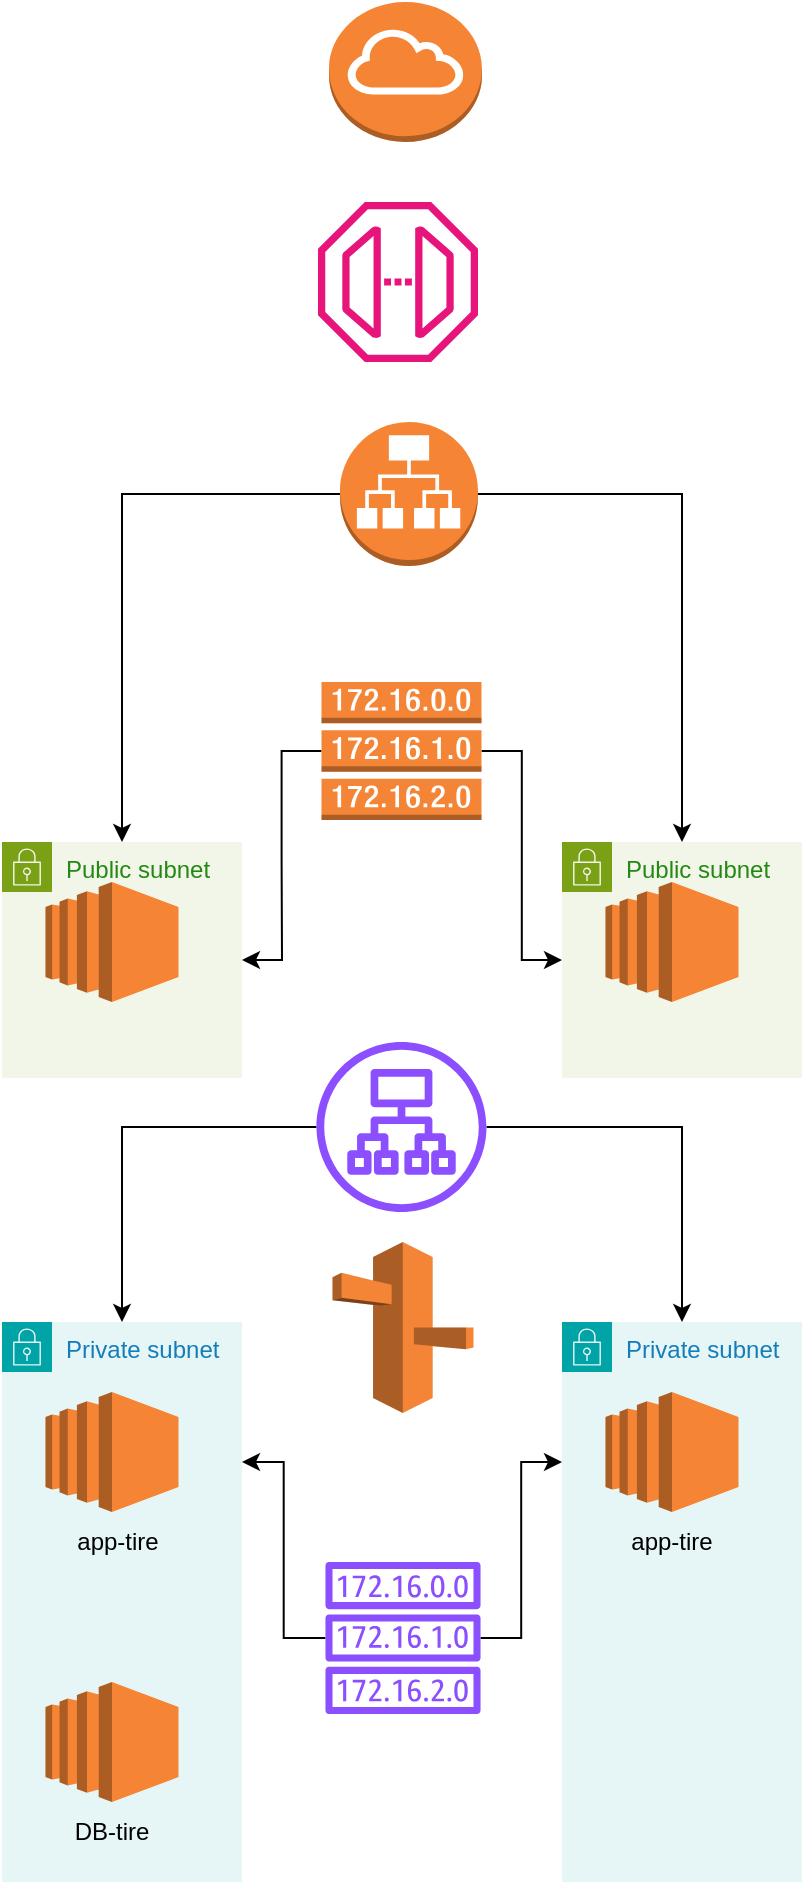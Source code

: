 <mxfile version="22.1.5" type="github">
  <diagram name="Page-1" id="aRuCgZtnoSvNG3mgIwN0">
    <mxGraphModel dx="1272" dy="808" grid="1" gridSize="10" guides="1" tooltips="1" connect="1" arrows="1" fold="1" page="1" pageScale="1" pageWidth="827" pageHeight="1169" math="0" shadow="0">
      <root>
        <mxCell id="0" />
        <mxCell id="1" parent="0" />
        <mxCell id="OuUVu_Vu5AfZQE2cV6rP-22" value="Public subnet" style="points=[[0,0],[0.25,0],[0.5,0],[0.75,0],[1,0],[1,0.25],[1,0.5],[1,0.75],[1,1],[0.75,1],[0.5,1],[0.25,1],[0,1],[0,0.75],[0,0.5],[0,0.25]];outlineConnect=0;gradientColor=none;html=1;whiteSpace=wrap;fontSize=12;fontStyle=0;container=1;pointerEvents=0;collapsible=0;recursiveResize=0;shape=mxgraph.aws4.group;grIcon=mxgraph.aws4.group_security_group;grStroke=0;strokeColor=#7AA116;fillColor=#F2F6E8;verticalAlign=top;align=left;spacingLeft=30;fontColor=#248814;dashed=0;" vertex="1" parent="1">
          <mxGeometry x="240" y="560" width="120" height="118" as="geometry" />
        </mxCell>
        <mxCell id="OuUVu_Vu5AfZQE2cV6rP-30" value="" style="outlineConnect=0;dashed=0;verticalLabelPosition=bottom;verticalAlign=top;align=center;html=1;shape=mxgraph.aws3.ec2;fillColor=#F58534;gradientColor=none;" vertex="1" parent="OuUVu_Vu5AfZQE2cV6rP-22">
          <mxGeometry x="21.75" y="20" width="66.5" height="60" as="geometry" />
        </mxCell>
        <mxCell id="OuUVu_Vu5AfZQE2cV6rP-23" value="Public subnet" style="points=[[0,0],[0.25,0],[0.5,0],[0.75,0],[1,0],[1,0.25],[1,0.5],[1,0.75],[1,1],[0.75,1],[0.5,1],[0.25,1],[0,1],[0,0.75],[0,0.5],[0,0.25]];outlineConnect=0;gradientColor=none;html=1;whiteSpace=wrap;fontSize=12;fontStyle=0;container=1;pointerEvents=0;collapsible=0;recursiveResize=0;shape=mxgraph.aws4.group;grIcon=mxgraph.aws4.group_security_group;grStroke=0;strokeColor=#7AA116;fillColor=#F2F6E8;verticalAlign=top;align=left;spacingLeft=30;fontColor=#248814;dashed=0;" vertex="1" parent="1">
          <mxGeometry x="520" y="560" width="120" height="118" as="geometry" />
        </mxCell>
        <mxCell id="OuUVu_Vu5AfZQE2cV6rP-33" value="" style="outlineConnect=0;dashed=0;verticalLabelPosition=bottom;verticalAlign=top;align=center;html=1;shape=mxgraph.aws3.ec2;fillColor=#F58534;gradientColor=none;" vertex="1" parent="OuUVu_Vu5AfZQE2cV6rP-23">
          <mxGeometry x="21.75" y="20" width="66.5" height="60" as="geometry" />
        </mxCell>
        <mxCell id="OuUVu_Vu5AfZQE2cV6rP-24" value="Private subnet" style="points=[[0,0],[0.25,0],[0.5,0],[0.75,0],[1,0],[1,0.25],[1,0.5],[1,0.75],[1,1],[0.75,1],[0.5,1],[0.25,1],[0,1],[0,0.75],[0,0.5],[0,0.25]];outlineConnect=0;gradientColor=none;html=1;whiteSpace=wrap;fontSize=12;fontStyle=0;container=1;pointerEvents=0;collapsible=0;recursiveResize=0;shape=mxgraph.aws4.group;grIcon=mxgraph.aws4.group_security_group;grStroke=0;strokeColor=#00A4A6;fillColor=#E6F6F7;verticalAlign=top;align=left;spacingLeft=30;fontColor=#147EBA;dashed=0;" vertex="1" parent="1">
          <mxGeometry x="240" y="800" width="120" height="280" as="geometry" />
        </mxCell>
        <mxCell id="OuUVu_Vu5AfZQE2cV6rP-31" value="" style="outlineConnect=0;dashed=0;verticalLabelPosition=bottom;verticalAlign=top;align=center;html=1;shape=mxgraph.aws3.ec2;fillColor=#F58534;gradientColor=none;" vertex="1" parent="OuUVu_Vu5AfZQE2cV6rP-24">
          <mxGeometry x="21.75" y="35" width="66.5" height="60" as="geometry" />
        </mxCell>
        <mxCell id="OuUVu_Vu5AfZQE2cV6rP-32" value="" style="outlineConnect=0;dashed=0;verticalLabelPosition=bottom;verticalAlign=top;align=center;html=1;shape=mxgraph.aws3.ec2;fillColor=#F58534;gradientColor=none;" vertex="1" parent="OuUVu_Vu5AfZQE2cV6rP-24">
          <mxGeometry x="21.75" y="180" width="66.5" height="60" as="geometry" />
        </mxCell>
        <mxCell id="OuUVu_Vu5AfZQE2cV6rP-40" value="app-tire" style="text;html=1;strokeColor=none;fillColor=none;align=center;verticalAlign=middle;whiteSpace=wrap;rounded=0;" vertex="1" parent="OuUVu_Vu5AfZQE2cV6rP-24">
          <mxGeometry x="28.25" y="95" width="60" height="30" as="geometry" />
        </mxCell>
        <mxCell id="OuUVu_Vu5AfZQE2cV6rP-42" value="DB-tire" style="text;html=1;strokeColor=none;fillColor=none;align=center;verticalAlign=middle;whiteSpace=wrap;rounded=0;" vertex="1" parent="OuUVu_Vu5AfZQE2cV6rP-24">
          <mxGeometry x="25" y="240" width="60" height="30" as="geometry" />
        </mxCell>
        <mxCell id="OuUVu_Vu5AfZQE2cV6rP-25" value="Private subnet" style="points=[[0,0],[0.25,0],[0.5,0],[0.75,0],[1,0],[1,0.25],[1,0.5],[1,0.75],[1,1],[0.75,1],[0.5,1],[0.25,1],[0,1],[0,0.75],[0,0.5],[0,0.25]];outlineConnect=0;gradientColor=none;html=1;whiteSpace=wrap;fontSize=12;fontStyle=0;container=1;pointerEvents=0;collapsible=0;recursiveResize=0;shape=mxgraph.aws4.group;grIcon=mxgraph.aws4.group_security_group;grStroke=0;strokeColor=#00A4A6;fillColor=#E6F6F7;verticalAlign=top;align=left;spacingLeft=30;fontColor=#147EBA;dashed=0;" vertex="1" parent="1">
          <mxGeometry x="520" y="800" width="120" height="280" as="geometry" />
        </mxCell>
        <mxCell id="OuUVu_Vu5AfZQE2cV6rP-34" value="" style="outlineConnect=0;dashed=0;verticalLabelPosition=bottom;verticalAlign=top;align=center;html=1;shape=mxgraph.aws3.ec2;fillColor=#F58534;gradientColor=none;" vertex="1" parent="OuUVu_Vu5AfZQE2cV6rP-25">
          <mxGeometry x="21.75" y="35" width="66.5" height="60" as="geometry" />
        </mxCell>
        <mxCell id="OuUVu_Vu5AfZQE2cV6rP-39" value="app-tire" style="text;html=1;strokeColor=none;fillColor=none;align=center;verticalAlign=middle;whiteSpace=wrap;rounded=0;" vertex="1" parent="OuUVu_Vu5AfZQE2cV6rP-25">
          <mxGeometry x="25" y="95" width="60" height="30" as="geometry" />
        </mxCell>
        <mxCell id="OuUVu_Vu5AfZQE2cV6rP-55" style="edgeStyle=orthogonalEdgeStyle;rounded=0;orthogonalLoop=1;jettySize=auto;html=1;entryX=1;entryY=0.5;entryDx=0;entryDy=0;" edge="1" parent="1" source="OuUVu_Vu5AfZQE2cV6rP-26" target="OuUVu_Vu5AfZQE2cV6rP-22">
          <mxGeometry relative="1" as="geometry" />
        </mxCell>
        <mxCell id="OuUVu_Vu5AfZQE2cV6rP-56" style="edgeStyle=orthogonalEdgeStyle;rounded=0;orthogonalLoop=1;jettySize=auto;html=1;entryX=0;entryY=0.5;entryDx=0;entryDy=0;" edge="1" parent="1" source="OuUVu_Vu5AfZQE2cV6rP-26" target="OuUVu_Vu5AfZQE2cV6rP-23">
          <mxGeometry relative="1" as="geometry" />
        </mxCell>
        <mxCell id="OuUVu_Vu5AfZQE2cV6rP-26" value="" style="outlineConnect=0;dashed=0;verticalLabelPosition=bottom;verticalAlign=top;align=center;html=1;shape=mxgraph.aws3.route_table;fillColor=#F58536;gradientColor=none;" vertex="1" parent="1">
          <mxGeometry x="399.75" y="480" width="80" height="69" as="geometry" />
        </mxCell>
        <mxCell id="OuUVu_Vu5AfZQE2cV6rP-53" style="edgeStyle=orthogonalEdgeStyle;rounded=0;orthogonalLoop=1;jettySize=auto;html=1;entryX=1;entryY=0.25;entryDx=0;entryDy=0;" edge="1" parent="1" source="OuUVu_Vu5AfZQE2cV6rP-27" target="OuUVu_Vu5AfZQE2cV6rP-24">
          <mxGeometry relative="1" as="geometry" />
        </mxCell>
        <mxCell id="OuUVu_Vu5AfZQE2cV6rP-54" style="edgeStyle=orthogonalEdgeStyle;rounded=0;orthogonalLoop=1;jettySize=auto;html=1;entryX=0;entryY=0.25;entryDx=0;entryDy=0;" edge="1" parent="1" source="OuUVu_Vu5AfZQE2cV6rP-27" target="OuUVu_Vu5AfZQE2cV6rP-25">
          <mxGeometry relative="1" as="geometry" />
        </mxCell>
        <mxCell id="OuUVu_Vu5AfZQE2cV6rP-27" value="" style="sketch=0;outlineConnect=0;fontColor=#232F3E;gradientColor=none;fillColor=#8C4FFF;strokeColor=none;dashed=0;verticalLabelPosition=bottom;verticalAlign=top;align=center;html=1;fontSize=12;fontStyle=0;aspect=fixed;pointerEvents=1;shape=mxgraph.aws4.route_table;" vertex="1" parent="1">
          <mxGeometry x="401.5" y="920" width="78" height="76" as="geometry" />
        </mxCell>
        <mxCell id="OuUVu_Vu5AfZQE2cV6rP-28" value="" style="outlineConnect=0;dashed=0;verticalLabelPosition=bottom;verticalAlign=top;align=center;html=1;shape=mxgraph.aws3.internet_gateway;fillColor=#F58534;gradientColor=none;" vertex="1" parent="1">
          <mxGeometry x="403.5" y="140" width="76.5" height="70" as="geometry" />
        </mxCell>
        <mxCell id="OuUVu_Vu5AfZQE2cV6rP-29" value="" style="sketch=0;outlineConnect=0;fontColor=#232F3E;gradientColor=none;fillColor=#E7157B;strokeColor=none;dashed=0;verticalLabelPosition=bottom;verticalAlign=top;align=center;html=1;fontSize=12;fontStyle=0;aspect=fixed;pointerEvents=1;shape=mxgraph.aws4.endpoint;" vertex="1" parent="1">
          <mxGeometry x="398" y="240" width="80" height="80" as="geometry" />
        </mxCell>
        <mxCell id="OuUVu_Vu5AfZQE2cV6rP-48" style="edgeStyle=orthogonalEdgeStyle;rounded=0;orthogonalLoop=1;jettySize=auto;html=1;entryX=0.5;entryY=0;entryDx=0;entryDy=0;" edge="1" parent="1" source="OuUVu_Vu5AfZQE2cV6rP-36" target="OuUVu_Vu5AfZQE2cV6rP-22">
          <mxGeometry relative="1" as="geometry" />
        </mxCell>
        <mxCell id="OuUVu_Vu5AfZQE2cV6rP-49" style="edgeStyle=orthogonalEdgeStyle;rounded=0;orthogonalLoop=1;jettySize=auto;html=1;entryX=0.5;entryY=0;entryDx=0;entryDy=0;" edge="1" parent="1" source="OuUVu_Vu5AfZQE2cV6rP-36" target="OuUVu_Vu5AfZQE2cV6rP-23">
          <mxGeometry relative="1" as="geometry" />
        </mxCell>
        <mxCell id="OuUVu_Vu5AfZQE2cV6rP-36" value="" style="outlineConnect=0;dashed=0;verticalLabelPosition=bottom;verticalAlign=top;align=center;html=1;shape=mxgraph.aws3.application_load_balancer;fillColor=#F58534;gradientColor=none;" vertex="1" parent="1">
          <mxGeometry x="409" y="350" width="69" height="72" as="geometry" />
        </mxCell>
        <mxCell id="OuUVu_Vu5AfZQE2cV6rP-51" style="edgeStyle=orthogonalEdgeStyle;rounded=0;orthogonalLoop=1;jettySize=auto;html=1;" edge="1" parent="1" source="OuUVu_Vu5AfZQE2cV6rP-37" target="OuUVu_Vu5AfZQE2cV6rP-25">
          <mxGeometry relative="1" as="geometry" />
        </mxCell>
        <mxCell id="OuUVu_Vu5AfZQE2cV6rP-52" style="edgeStyle=orthogonalEdgeStyle;rounded=0;orthogonalLoop=1;jettySize=auto;html=1;entryX=0.5;entryY=0;entryDx=0;entryDy=0;" edge="1" parent="1" source="OuUVu_Vu5AfZQE2cV6rP-37" target="OuUVu_Vu5AfZQE2cV6rP-24">
          <mxGeometry relative="1" as="geometry" />
        </mxCell>
        <mxCell id="OuUVu_Vu5AfZQE2cV6rP-37" value="" style="sketch=0;outlineConnect=0;fontColor=#232F3E;gradientColor=none;fillColor=#8C4FFF;strokeColor=none;dashed=0;verticalLabelPosition=bottom;verticalAlign=top;align=center;html=1;fontSize=12;fontStyle=0;aspect=fixed;pointerEvents=1;shape=mxgraph.aws4.application_load_balancer;" vertex="1" parent="1">
          <mxGeometry x="397.25" y="660" width="85" height="85" as="geometry" />
        </mxCell>
        <mxCell id="OuUVu_Vu5AfZQE2cV6rP-38" value="" style="outlineConnect=0;dashed=0;verticalLabelPosition=bottom;verticalAlign=top;align=center;html=1;shape=mxgraph.aws3.route_53;fillColor=#F58536;gradientColor=none;" vertex="1" parent="1">
          <mxGeometry x="405.25" y="760" width="70.5" height="85.5" as="geometry" />
        </mxCell>
      </root>
    </mxGraphModel>
  </diagram>
</mxfile>
